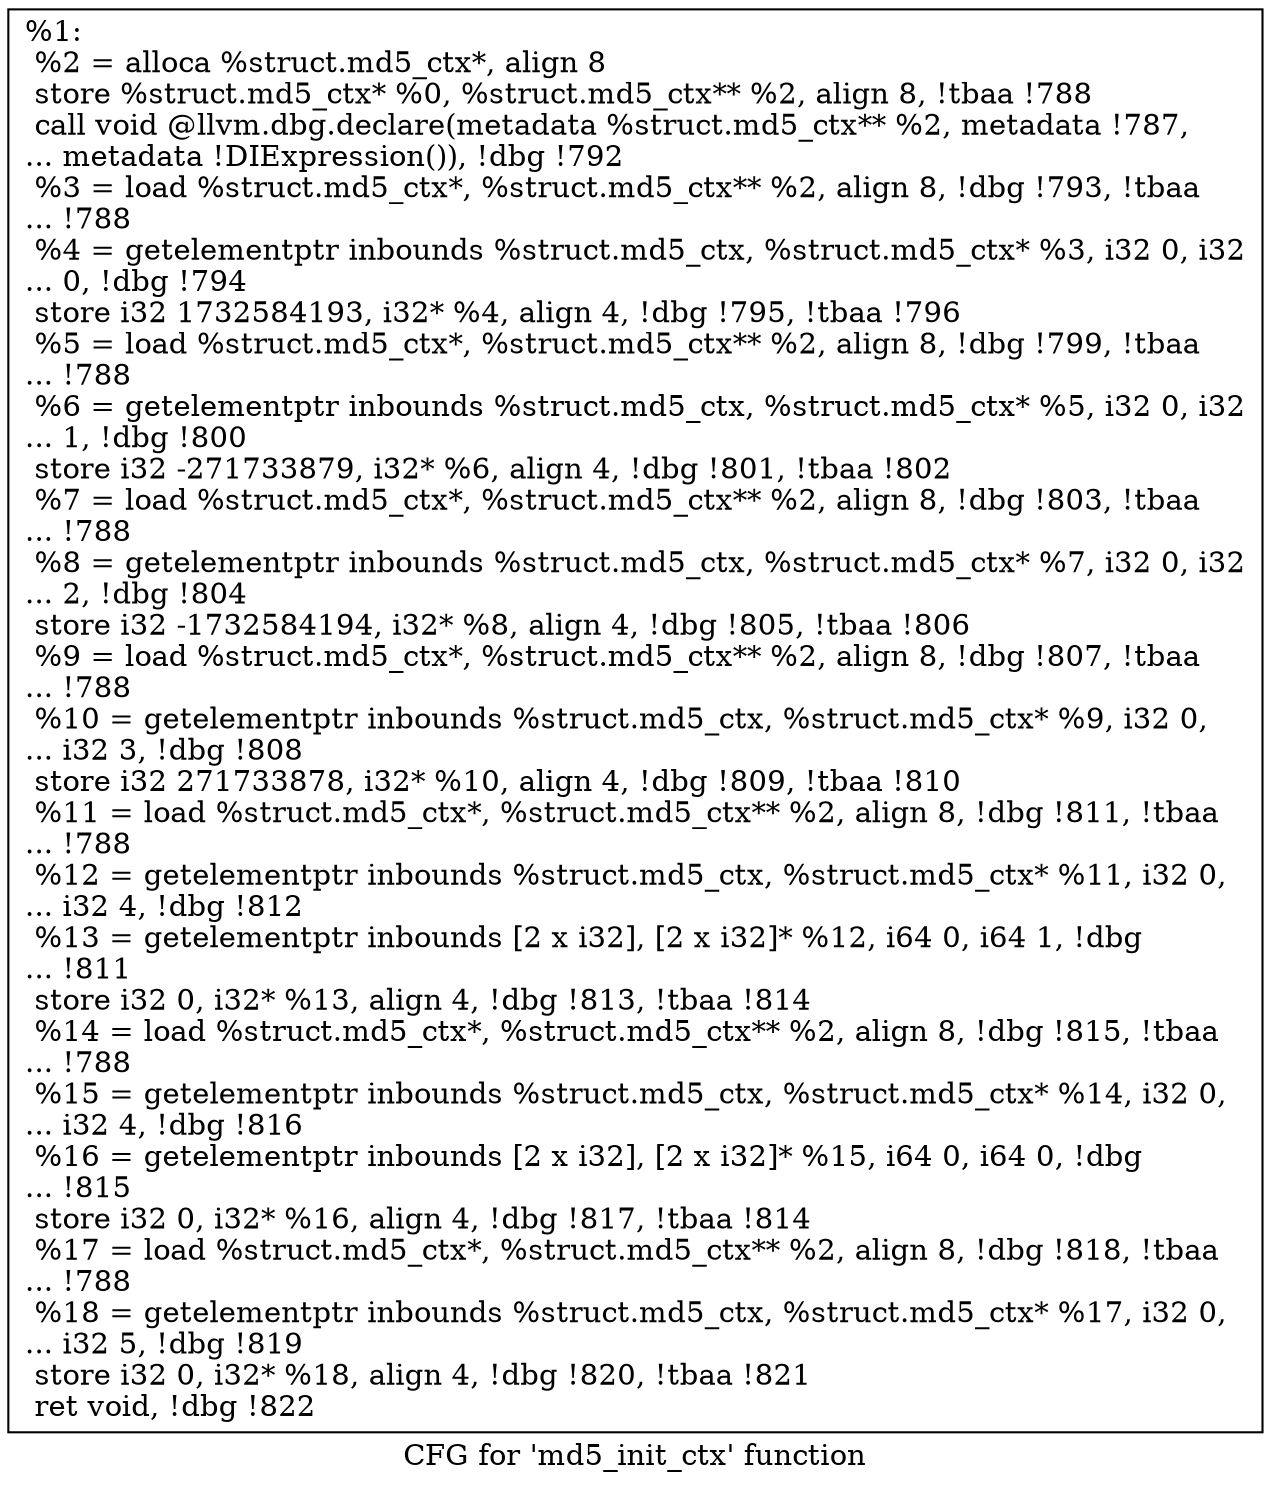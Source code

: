 digraph "CFG for 'md5_init_ctx' function" {
	label="CFG for 'md5_init_ctx' function";

	Node0x16fd250 [shape=record,label="{%1:\l  %2 = alloca %struct.md5_ctx*, align 8\l  store %struct.md5_ctx* %0, %struct.md5_ctx** %2, align 8, !tbaa !788\l  call void @llvm.dbg.declare(metadata %struct.md5_ctx** %2, metadata !787,\l... metadata !DIExpression()), !dbg !792\l  %3 = load %struct.md5_ctx*, %struct.md5_ctx** %2, align 8, !dbg !793, !tbaa\l... !788\l  %4 = getelementptr inbounds %struct.md5_ctx, %struct.md5_ctx* %3, i32 0, i32\l... 0, !dbg !794\l  store i32 1732584193, i32* %4, align 4, !dbg !795, !tbaa !796\l  %5 = load %struct.md5_ctx*, %struct.md5_ctx** %2, align 8, !dbg !799, !tbaa\l... !788\l  %6 = getelementptr inbounds %struct.md5_ctx, %struct.md5_ctx* %5, i32 0, i32\l... 1, !dbg !800\l  store i32 -271733879, i32* %6, align 4, !dbg !801, !tbaa !802\l  %7 = load %struct.md5_ctx*, %struct.md5_ctx** %2, align 8, !dbg !803, !tbaa\l... !788\l  %8 = getelementptr inbounds %struct.md5_ctx, %struct.md5_ctx* %7, i32 0, i32\l... 2, !dbg !804\l  store i32 -1732584194, i32* %8, align 4, !dbg !805, !tbaa !806\l  %9 = load %struct.md5_ctx*, %struct.md5_ctx** %2, align 8, !dbg !807, !tbaa\l... !788\l  %10 = getelementptr inbounds %struct.md5_ctx, %struct.md5_ctx* %9, i32 0,\l... i32 3, !dbg !808\l  store i32 271733878, i32* %10, align 4, !dbg !809, !tbaa !810\l  %11 = load %struct.md5_ctx*, %struct.md5_ctx** %2, align 8, !dbg !811, !tbaa\l... !788\l  %12 = getelementptr inbounds %struct.md5_ctx, %struct.md5_ctx* %11, i32 0,\l... i32 4, !dbg !812\l  %13 = getelementptr inbounds [2 x i32], [2 x i32]* %12, i64 0, i64 1, !dbg\l... !811\l  store i32 0, i32* %13, align 4, !dbg !813, !tbaa !814\l  %14 = load %struct.md5_ctx*, %struct.md5_ctx** %2, align 8, !dbg !815, !tbaa\l... !788\l  %15 = getelementptr inbounds %struct.md5_ctx, %struct.md5_ctx* %14, i32 0,\l... i32 4, !dbg !816\l  %16 = getelementptr inbounds [2 x i32], [2 x i32]* %15, i64 0, i64 0, !dbg\l... !815\l  store i32 0, i32* %16, align 4, !dbg !817, !tbaa !814\l  %17 = load %struct.md5_ctx*, %struct.md5_ctx** %2, align 8, !dbg !818, !tbaa\l... !788\l  %18 = getelementptr inbounds %struct.md5_ctx, %struct.md5_ctx* %17, i32 0,\l... i32 5, !dbg !819\l  store i32 0, i32* %18, align 4, !dbg !820, !tbaa !821\l  ret void, !dbg !822\l}"];
}
